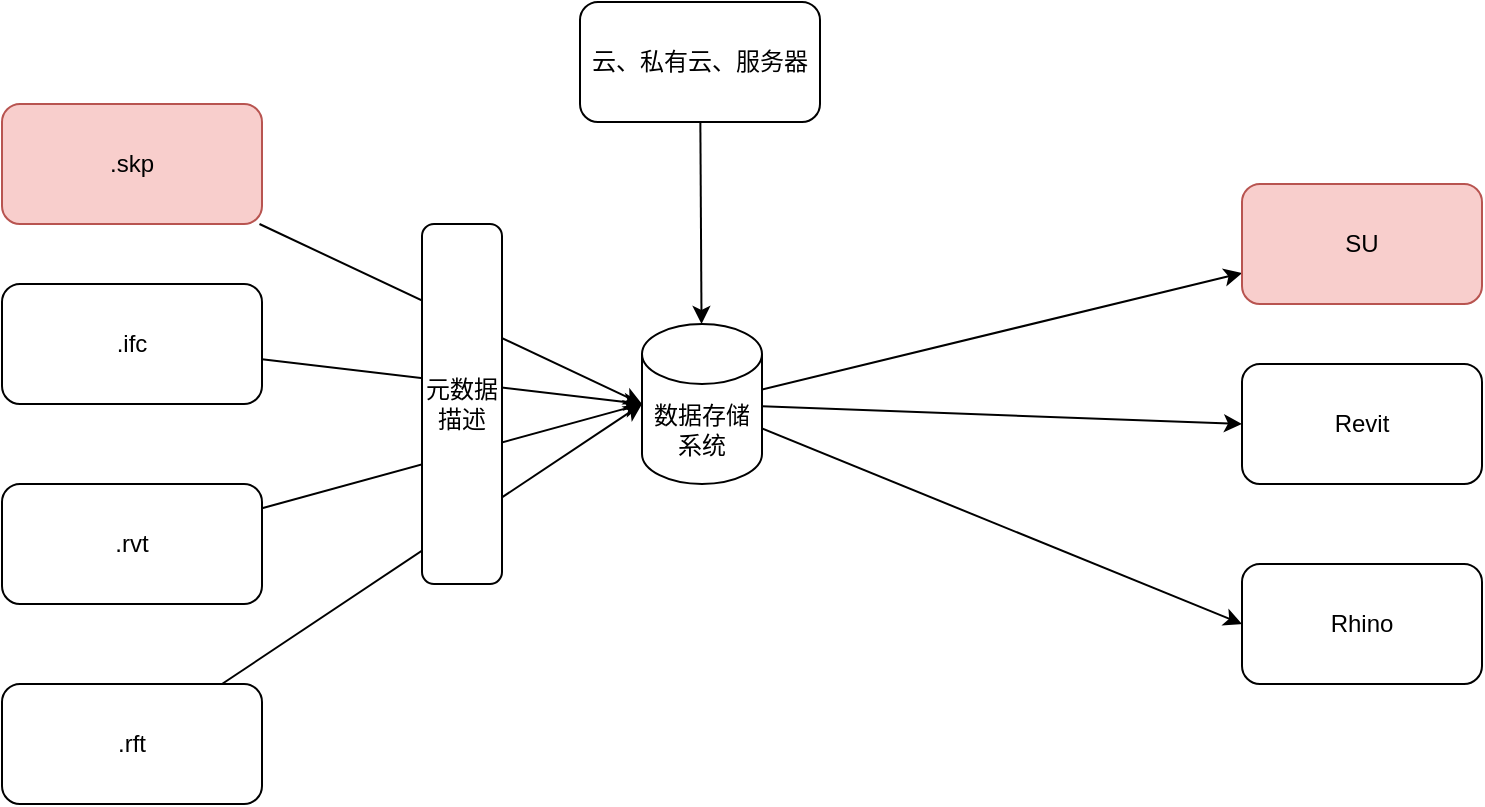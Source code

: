 <mxfile version="15.7.3" type="github">
  <diagram id="6pyxRhWf1QsRiaF_OlMY" name="Page-1">
    <mxGraphModel dx="981" dy="548" grid="0" gridSize="10" guides="0" tooltips="1" connect="1" arrows="1" fold="1" page="1" pageScale="1" pageWidth="827" pageHeight="1169" math="0" shadow="0">
      <root>
        <mxCell id="0" />
        <mxCell id="1" parent="0" />
        <mxCell id="mbRrAeMz2OmrTtf-kYGx-9" style="edgeStyle=none;rounded=0;orthogonalLoop=1;jettySize=auto;html=1;" edge="1" parent="1" source="mbRrAeMz2OmrTtf-kYGx-1" target="mbRrAeMz2OmrTtf-kYGx-8">
          <mxGeometry relative="1" as="geometry" />
        </mxCell>
        <mxCell id="mbRrAeMz2OmrTtf-kYGx-13" style="edgeStyle=none;rounded=0;orthogonalLoop=1;jettySize=auto;html=1;entryX=0;entryY=0.5;entryDx=0;entryDy=0;" edge="1" parent="1" source="mbRrAeMz2OmrTtf-kYGx-1" target="mbRrAeMz2OmrTtf-kYGx-12">
          <mxGeometry relative="1" as="geometry" />
        </mxCell>
        <mxCell id="mbRrAeMz2OmrTtf-kYGx-15" style="edgeStyle=none;rounded=0;orthogonalLoop=1;jettySize=auto;html=1;entryX=0;entryY=0.5;entryDx=0;entryDy=0;" edge="1" parent="1" source="mbRrAeMz2OmrTtf-kYGx-1" target="mbRrAeMz2OmrTtf-kYGx-14">
          <mxGeometry relative="1" as="geometry" />
        </mxCell>
        <mxCell id="mbRrAeMz2OmrTtf-kYGx-1" value="数据存储系统" style="shape=cylinder3;whiteSpace=wrap;html=1;boundedLbl=1;backgroundOutline=1;size=15;" vertex="1" parent="1">
          <mxGeometry x="440" y="280" width="60" height="80" as="geometry" />
        </mxCell>
        <mxCell id="mbRrAeMz2OmrTtf-kYGx-5" style="edgeStyle=none;rounded=0;orthogonalLoop=1;jettySize=auto;html=1;entryX=0;entryY=0.5;entryDx=0;entryDy=0;entryPerimeter=0;" edge="1" parent="1" source="mbRrAeMz2OmrTtf-kYGx-2" target="mbRrAeMz2OmrTtf-kYGx-1">
          <mxGeometry relative="1" as="geometry" />
        </mxCell>
        <mxCell id="mbRrAeMz2OmrTtf-kYGx-2" value=".skp" style="rounded=1;whiteSpace=wrap;html=1;fillColor=#f8cecc;strokeColor=#b85450;" vertex="1" parent="1">
          <mxGeometry x="120" y="170" width="130" height="60" as="geometry" />
        </mxCell>
        <mxCell id="mbRrAeMz2OmrTtf-kYGx-6" style="edgeStyle=none;rounded=0;orthogonalLoop=1;jettySize=auto;html=1;entryX=0;entryY=0.5;entryDx=0;entryDy=0;entryPerimeter=0;" edge="1" parent="1" source="mbRrAeMz2OmrTtf-kYGx-3" target="mbRrAeMz2OmrTtf-kYGx-1">
          <mxGeometry relative="1" as="geometry" />
        </mxCell>
        <mxCell id="mbRrAeMz2OmrTtf-kYGx-3" value=".ifc" style="rounded=1;whiteSpace=wrap;html=1;" vertex="1" parent="1">
          <mxGeometry x="120" y="260" width="130" height="60" as="geometry" />
        </mxCell>
        <mxCell id="mbRrAeMz2OmrTtf-kYGx-7" style="edgeStyle=none;rounded=0;orthogonalLoop=1;jettySize=auto;html=1;entryX=0;entryY=0.5;entryDx=0;entryDy=0;entryPerimeter=0;" edge="1" parent="1" source="mbRrAeMz2OmrTtf-kYGx-4" target="mbRrAeMz2OmrTtf-kYGx-1">
          <mxGeometry relative="1" as="geometry" />
        </mxCell>
        <mxCell id="mbRrAeMz2OmrTtf-kYGx-4" value=".rvt" style="rounded=1;whiteSpace=wrap;html=1;" vertex="1" parent="1">
          <mxGeometry x="120" y="360" width="130" height="60" as="geometry" />
        </mxCell>
        <mxCell id="mbRrAeMz2OmrTtf-kYGx-8" value="SU" style="rounded=1;whiteSpace=wrap;html=1;fillColor=#f8cecc;strokeColor=#b85450;" vertex="1" parent="1">
          <mxGeometry x="740" y="210" width="120" height="60" as="geometry" />
        </mxCell>
        <mxCell id="mbRrAeMz2OmrTtf-kYGx-11" style="edgeStyle=none;rounded=0;orthogonalLoop=1;jettySize=auto;html=1;entryX=0;entryY=0.5;entryDx=0;entryDy=0;entryPerimeter=0;" edge="1" parent="1" source="mbRrAeMz2OmrTtf-kYGx-10" target="mbRrAeMz2OmrTtf-kYGx-1">
          <mxGeometry relative="1" as="geometry" />
        </mxCell>
        <mxCell id="mbRrAeMz2OmrTtf-kYGx-10" value=".rft" style="rounded=1;whiteSpace=wrap;html=1;" vertex="1" parent="1">
          <mxGeometry x="120" y="460" width="130" height="60" as="geometry" />
        </mxCell>
        <mxCell id="mbRrAeMz2OmrTtf-kYGx-12" value="Revit" style="rounded=1;whiteSpace=wrap;html=1;" vertex="1" parent="1">
          <mxGeometry x="740" y="300" width="120" height="60" as="geometry" />
        </mxCell>
        <mxCell id="mbRrAeMz2OmrTtf-kYGx-14" value="Rhino" style="rounded=1;whiteSpace=wrap;html=1;" vertex="1" parent="1">
          <mxGeometry x="740" y="400" width="120" height="60" as="geometry" />
        </mxCell>
        <mxCell id="mbRrAeMz2OmrTtf-kYGx-16" value="元数据描述" style="rounded=1;whiteSpace=wrap;html=1;" vertex="1" parent="1">
          <mxGeometry x="330" y="230" width="40" height="180" as="geometry" />
        </mxCell>
        <mxCell id="mbRrAeMz2OmrTtf-kYGx-18" style="edgeStyle=none;rounded=0;orthogonalLoop=1;jettySize=auto;html=1;" edge="1" parent="1" source="mbRrAeMz2OmrTtf-kYGx-17" target="mbRrAeMz2OmrTtf-kYGx-1">
          <mxGeometry relative="1" as="geometry" />
        </mxCell>
        <mxCell id="mbRrAeMz2OmrTtf-kYGx-17" value="云、私有云、服务器" style="rounded=1;whiteSpace=wrap;html=1;" vertex="1" parent="1">
          <mxGeometry x="409" y="119" width="120" height="60" as="geometry" />
        </mxCell>
      </root>
    </mxGraphModel>
  </diagram>
</mxfile>
